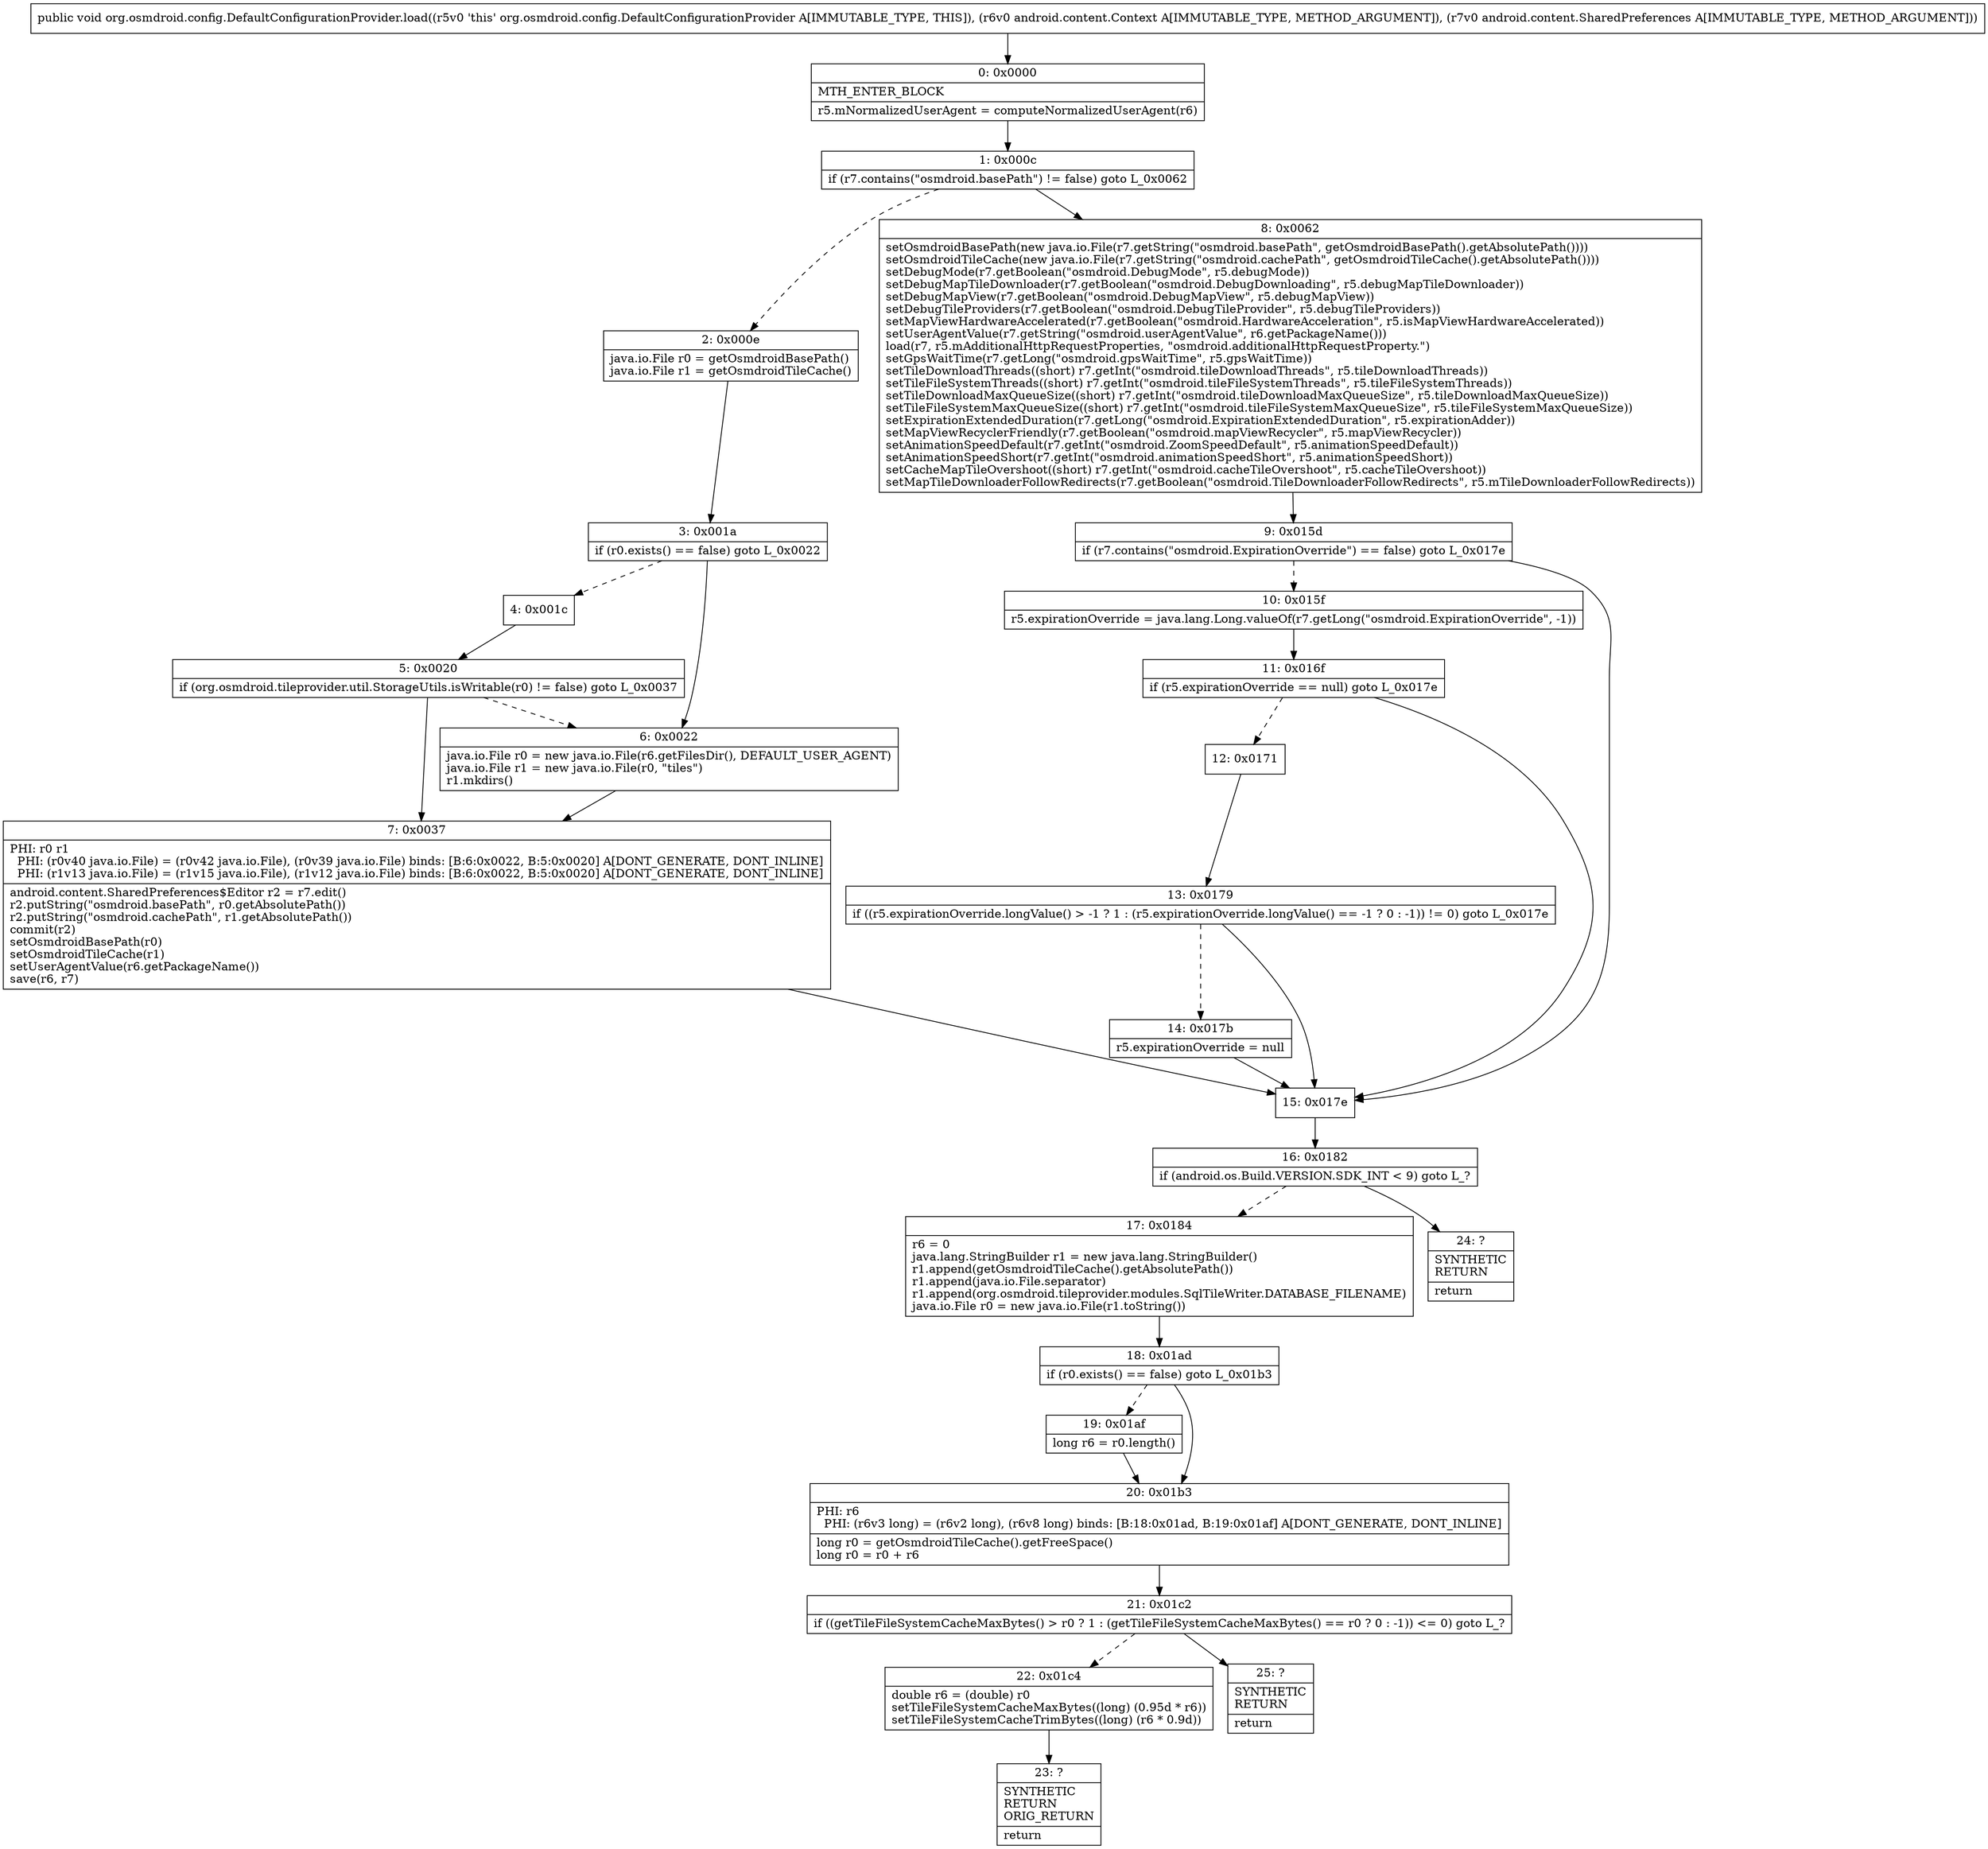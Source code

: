 digraph "CFG fororg.osmdroid.config.DefaultConfigurationProvider.load(Landroid\/content\/Context;Landroid\/content\/SharedPreferences;)V" {
Node_0 [shape=record,label="{0\:\ 0x0000|MTH_ENTER_BLOCK\l|r5.mNormalizedUserAgent = computeNormalizedUserAgent(r6)\l}"];
Node_1 [shape=record,label="{1\:\ 0x000c|if (r7.contains(\"osmdroid.basePath\") != false) goto L_0x0062\l}"];
Node_2 [shape=record,label="{2\:\ 0x000e|java.io.File r0 = getOsmdroidBasePath()\ljava.io.File r1 = getOsmdroidTileCache()\l}"];
Node_3 [shape=record,label="{3\:\ 0x001a|if (r0.exists() == false) goto L_0x0022\l}"];
Node_4 [shape=record,label="{4\:\ 0x001c}"];
Node_5 [shape=record,label="{5\:\ 0x0020|if (org.osmdroid.tileprovider.util.StorageUtils.isWritable(r0) != false) goto L_0x0037\l}"];
Node_6 [shape=record,label="{6\:\ 0x0022|java.io.File r0 = new java.io.File(r6.getFilesDir(), DEFAULT_USER_AGENT)\ljava.io.File r1 = new java.io.File(r0, \"tiles\")\lr1.mkdirs()\l}"];
Node_7 [shape=record,label="{7\:\ 0x0037|PHI: r0 r1 \l  PHI: (r0v40 java.io.File) = (r0v42 java.io.File), (r0v39 java.io.File) binds: [B:6:0x0022, B:5:0x0020] A[DONT_GENERATE, DONT_INLINE]\l  PHI: (r1v13 java.io.File) = (r1v15 java.io.File), (r1v12 java.io.File) binds: [B:6:0x0022, B:5:0x0020] A[DONT_GENERATE, DONT_INLINE]\l|android.content.SharedPreferences$Editor r2 = r7.edit()\lr2.putString(\"osmdroid.basePath\", r0.getAbsolutePath())\lr2.putString(\"osmdroid.cachePath\", r1.getAbsolutePath())\lcommit(r2)\lsetOsmdroidBasePath(r0)\lsetOsmdroidTileCache(r1)\lsetUserAgentValue(r6.getPackageName())\lsave(r6, r7)\l}"];
Node_8 [shape=record,label="{8\:\ 0x0062|setOsmdroidBasePath(new java.io.File(r7.getString(\"osmdroid.basePath\", getOsmdroidBasePath().getAbsolutePath())))\lsetOsmdroidTileCache(new java.io.File(r7.getString(\"osmdroid.cachePath\", getOsmdroidTileCache().getAbsolutePath())))\lsetDebugMode(r7.getBoolean(\"osmdroid.DebugMode\", r5.debugMode))\lsetDebugMapTileDownloader(r7.getBoolean(\"osmdroid.DebugDownloading\", r5.debugMapTileDownloader))\lsetDebugMapView(r7.getBoolean(\"osmdroid.DebugMapView\", r5.debugMapView))\lsetDebugTileProviders(r7.getBoolean(\"osmdroid.DebugTileProvider\", r5.debugTileProviders))\lsetMapViewHardwareAccelerated(r7.getBoolean(\"osmdroid.HardwareAcceleration\", r5.isMapViewHardwareAccelerated))\lsetUserAgentValue(r7.getString(\"osmdroid.userAgentValue\", r6.getPackageName()))\lload(r7, r5.mAdditionalHttpRequestProperties, \"osmdroid.additionalHttpRequestProperty.\")\lsetGpsWaitTime(r7.getLong(\"osmdroid.gpsWaitTime\", r5.gpsWaitTime))\lsetTileDownloadThreads((short) r7.getInt(\"osmdroid.tileDownloadThreads\", r5.tileDownloadThreads))\lsetTileFileSystemThreads((short) r7.getInt(\"osmdroid.tileFileSystemThreads\", r5.tileFileSystemThreads))\lsetTileDownloadMaxQueueSize((short) r7.getInt(\"osmdroid.tileDownloadMaxQueueSize\", r5.tileDownloadMaxQueueSize))\lsetTileFileSystemMaxQueueSize((short) r7.getInt(\"osmdroid.tileFileSystemMaxQueueSize\", r5.tileFileSystemMaxQueueSize))\lsetExpirationExtendedDuration(r7.getLong(\"osmdroid.ExpirationExtendedDuration\", r5.expirationAdder))\lsetMapViewRecyclerFriendly(r7.getBoolean(\"osmdroid.mapViewRecycler\", r5.mapViewRecycler))\lsetAnimationSpeedDefault(r7.getInt(\"osmdroid.ZoomSpeedDefault\", r5.animationSpeedDefault))\lsetAnimationSpeedShort(r7.getInt(\"osmdroid.animationSpeedShort\", r5.animationSpeedShort))\lsetCacheMapTileOvershoot((short) r7.getInt(\"osmdroid.cacheTileOvershoot\", r5.cacheTileOvershoot))\lsetMapTileDownloaderFollowRedirects(r7.getBoolean(\"osmdroid.TileDownloaderFollowRedirects\", r5.mTileDownloaderFollowRedirects))\l}"];
Node_9 [shape=record,label="{9\:\ 0x015d|if (r7.contains(\"osmdroid.ExpirationOverride\") == false) goto L_0x017e\l}"];
Node_10 [shape=record,label="{10\:\ 0x015f|r5.expirationOverride = java.lang.Long.valueOf(r7.getLong(\"osmdroid.ExpirationOverride\", \-1))\l}"];
Node_11 [shape=record,label="{11\:\ 0x016f|if (r5.expirationOverride == null) goto L_0x017e\l}"];
Node_12 [shape=record,label="{12\:\ 0x0171}"];
Node_13 [shape=record,label="{13\:\ 0x0179|if ((r5.expirationOverride.longValue() \> \-1 ? 1 : (r5.expirationOverride.longValue() == \-1 ? 0 : \-1)) != 0) goto L_0x017e\l}"];
Node_14 [shape=record,label="{14\:\ 0x017b|r5.expirationOverride = null\l}"];
Node_15 [shape=record,label="{15\:\ 0x017e}"];
Node_16 [shape=record,label="{16\:\ 0x0182|if (android.os.Build.VERSION.SDK_INT \< 9) goto L_?\l}"];
Node_17 [shape=record,label="{17\:\ 0x0184|r6 = 0\ljava.lang.StringBuilder r1 = new java.lang.StringBuilder()\lr1.append(getOsmdroidTileCache().getAbsolutePath())\lr1.append(java.io.File.separator)\lr1.append(org.osmdroid.tileprovider.modules.SqlTileWriter.DATABASE_FILENAME)\ljava.io.File r0 = new java.io.File(r1.toString())\l}"];
Node_18 [shape=record,label="{18\:\ 0x01ad|if (r0.exists() == false) goto L_0x01b3\l}"];
Node_19 [shape=record,label="{19\:\ 0x01af|long r6 = r0.length()\l}"];
Node_20 [shape=record,label="{20\:\ 0x01b3|PHI: r6 \l  PHI: (r6v3 long) = (r6v2 long), (r6v8 long) binds: [B:18:0x01ad, B:19:0x01af] A[DONT_GENERATE, DONT_INLINE]\l|long r0 = getOsmdroidTileCache().getFreeSpace()\llong r0 = r0 + r6\l}"];
Node_21 [shape=record,label="{21\:\ 0x01c2|if ((getTileFileSystemCacheMaxBytes() \> r0 ? 1 : (getTileFileSystemCacheMaxBytes() == r0 ? 0 : \-1)) \<= 0) goto L_?\l}"];
Node_22 [shape=record,label="{22\:\ 0x01c4|double r6 = (double) r0\lsetTileFileSystemCacheMaxBytes((long) (0.95d * r6))\lsetTileFileSystemCacheTrimBytes((long) (r6 * 0.9d))\l}"];
Node_23 [shape=record,label="{23\:\ ?|SYNTHETIC\lRETURN\lORIG_RETURN\l|return\l}"];
Node_24 [shape=record,label="{24\:\ ?|SYNTHETIC\lRETURN\l|return\l}"];
Node_25 [shape=record,label="{25\:\ ?|SYNTHETIC\lRETURN\l|return\l}"];
MethodNode[shape=record,label="{public void org.osmdroid.config.DefaultConfigurationProvider.load((r5v0 'this' org.osmdroid.config.DefaultConfigurationProvider A[IMMUTABLE_TYPE, THIS]), (r6v0 android.content.Context A[IMMUTABLE_TYPE, METHOD_ARGUMENT]), (r7v0 android.content.SharedPreferences A[IMMUTABLE_TYPE, METHOD_ARGUMENT])) }"];
MethodNode -> Node_0;
Node_0 -> Node_1;
Node_1 -> Node_2[style=dashed];
Node_1 -> Node_8;
Node_2 -> Node_3;
Node_3 -> Node_4[style=dashed];
Node_3 -> Node_6;
Node_4 -> Node_5;
Node_5 -> Node_6[style=dashed];
Node_5 -> Node_7;
Node_6 -> Node_7;
Node_7 -> Node_15;
Node_8 -> Node_9;
Node_9 -> Node_10[style=dashed];
Node_9 -> Node_15;
Node_10 -> Node_11;
Node_11 -> Node_12[style=dashed];
Node_11 -> Node_15;
Node_12 -> Node_13;
Node_13 -> Node_14[style=dashed];
Node_13 -> Node_15;
Node_14 -> Node_15;
Node_15 -> Node_16;
Node_16 -> Node_17[style=dashed];
Node_16 -> Node_24;
Node_17 -> Node_18;
Node_18 -> Node_19[style=dashed];
Node_18 -> Node_20;
Node_19 -> Node_20;
Node_20 -> Node_21;
Node_21 -> Node_22[style=dashed];
Node_21 -> Node_25;
Node_22 -> Node_23;
}

